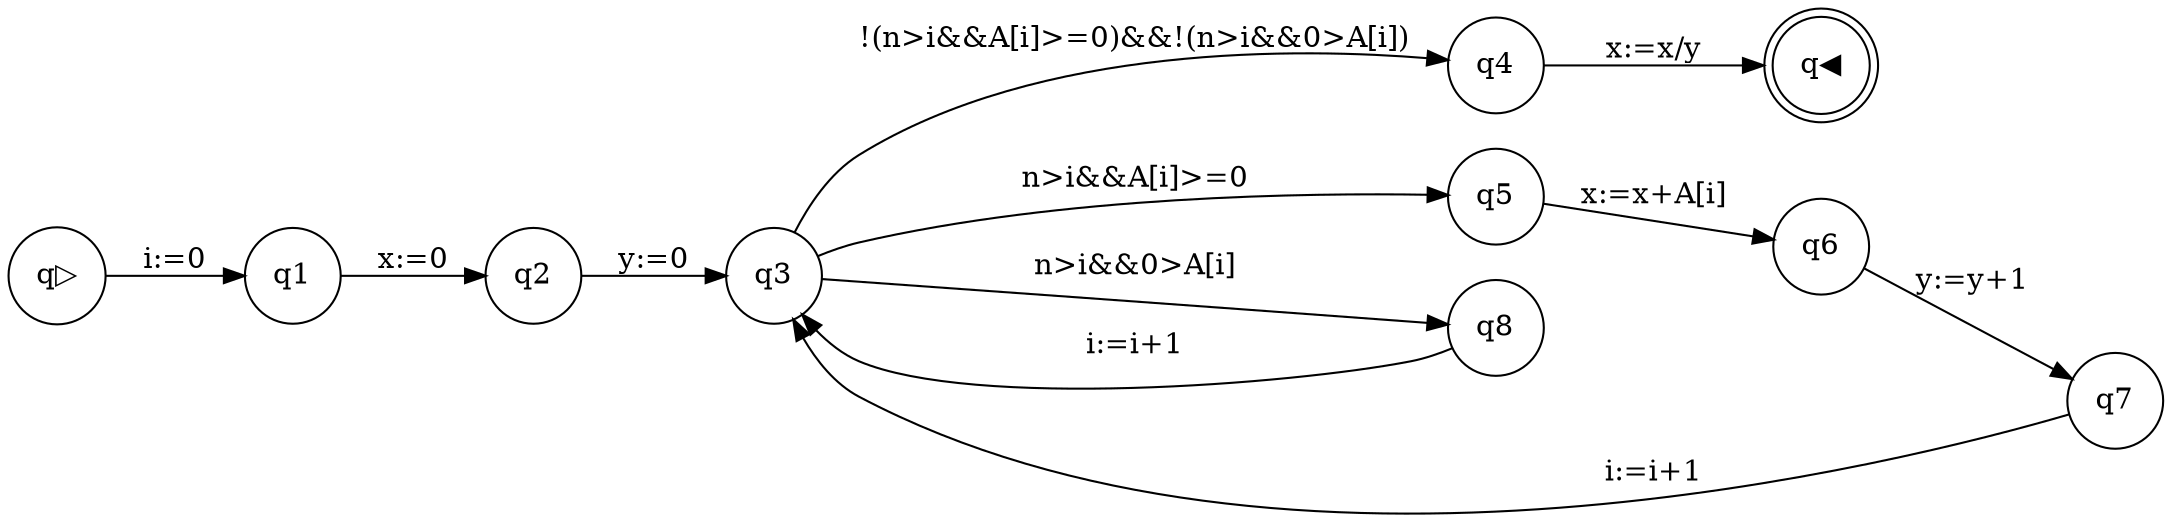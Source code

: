 digraph program_graph {rankdir=LR;
node [shape = circle]; q▷;
node [shape = doublecircle]; q◀;
node [shape = circle]
q▷ -> q1 [label = "i:=0"];
q1 -> q2 [label = "x:=0"];
q2 -> q3 [label = "y:=0"];
q3 -> q4 [label = "!(n>i&&A[i]>=0)&&!(n>i&&0>A[i])"];
q3 -> q5 [label = "n>i&&A[i]>=0"];
q3 -> q8 [label = "n>i&&0>A[i]"];
q5 -> q6 [label = "x:=x+A[i]"];
q6 -> q7 [label = "y:=y+1"];
q7 -> q3 [label = "i:=i+1"];
q8 -> q3 [label = "i:=i+1"];
q4 -> q◀ [label = "x:=x/y"];
}